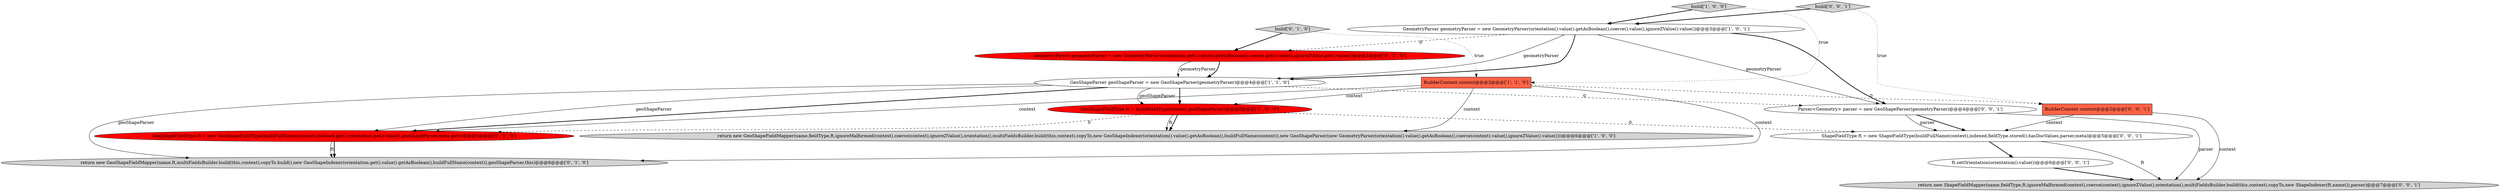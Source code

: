 digraph {
15 [style = filled, label = "Parser<Geometry> parser = new GeoShapeParser(geometryParser)@@@4@@@['0', '0', '1']", fillcolor = white, shape = ellipse image = "AAA0AAABBB3BBB"];
12 [style = filled, label = "ft.setOrientation(orientation().value())@@@6@@@['0', '0', '1']", fillcolor = white, shape = ellipse image = "AAA0AAABBB3BBB"];
8 [style = filled, label = "build['0', '1', '0']", fillcolor = lightgray, shape = diamond image = "AAA0AAABBB2BBB"];
2 [style = filled, label = "build['1', '0', '0']", fillcolor = lightgray, shape = diamond image = "AAA0AAABBB1BBB"];
14 [style = filled, label = "ShapeFieldType ft = new ShapeFieldType(buildFullName(context),indexed,fieldType.stored(),hasDocValues,parser,meta)@@@5@@@['0', '0', '1']", fillcolor = white, shape = ellipse image = "AAA0AAABBB3BBB"];
0 [style = filled, label = "BuilderContext context@@@2@@@['1', '1', '0']", fillcolor = tomato, shape = box image = "AAA0AAABBB1BBB"];
4 [style = filled, label = "GeometryParser geometryParser = new GeometryParser(orientation().value().getAsBoolean(),coerce().value(),ignoreZValue().value())@@@3@@@['1', '0', '1']", fillcolor = white, shape = ellipse image = "AAA0AAABBB1BBB"];
11 [style = filled, label = "return new ShapeFieldMapper(name,fieldType,ft,ignoreMalformed(context),coerce(context),ignoreZValue(),orientation(),multiFieldsBuilder.build(this,context),copyTo,new ShapeIndexer(ft.name()),parser)@@@7@@@['0', '0', '1']", fillcolor = lightgray, shape = ellipse image = "AAA0AAABBB3BBB"];
7 [style = filled, label = "GeometryParser geometryParser = new GeometryParser(orientation.get().value().getAsBoolean(),coerce.get().value(),ignoreZValue.get().value())@@@3@@@['0', '1', '0']", fillcolor = red, shape = ellipse image = "AAA1AAABBB2BBB"];
9 [style = filled, label = "return new GeoShapeFieldMapper(name,ft,multiFieldsBuilder.build(this,context),copyTo.build(),new GeoShapeIndexer(orientation.get().value().getAsBoolean(),buildFullName(context)),geoShapeParser,this)@@@6@@@['0', '1', '0']", fillcolor = lightgray, shape = ellipse image = "AAA0AAABBB2BBB"];
13 [style = filled, label = "build['0', '0', '1']", fillcolor = lightgray, shape = diamond image = "AAA0AAABBB3BBB"];
6 [style = filled, label = "GeoShapeFieldType ft = new GeoShapeFieldType(buildFullName(context),indexed.get(),orientation.get().value(),geoShapeParser,meta.get())@@@5@@@['0', '1', '0']", fillcolor = red, shape = ellipse image = "AAA1AAABBB2BBB"];
10 [style = filled, label = "BuilderContext context@@@2@@@['0', '0', '1']", fillcolor = tomato, shape = box image = "AAA0AAABBB3BBB"];
1 [style = filled, label = "GeoShapeFieldType ft = buildFieldType(context,geoShapeParser)@@@5@@@['1', '0', '0']", fillcolor = red, shape = ellipse image = "AAA1AAABBB1BBB"];
5 [style = filled, label = "GeoShapeParser geoShapeParser = new GeoShapeParser(geometryParser)@@@4@@@['1', '1', '0']", fillcolor = white, shape = ellipse image = "AAA0AAABBB1BBB"];
3 [style = filled, label = "return new GeoShapeFieldMapper(name,fieldType,ft,ignoreMalformed(context),coerce(context),ignoreZValue(),orientation(),multiFieldsBuilder.build(this,context),copyTo,new GeoShapeIndexer(orientation().value().getAsBoolean(),buildFullName(context)),new GeoShapeParser(new GeometryParser(orientation().value().getAsBoolean(),coerce(context).value(),ignoreZValue().value())))@@@6@@@['1', '0', '0']", fillcolor = lightgray, shape = ellipse image = "AAA0AAABBB1BBB"];
0->3 [style = solid, label="context"];
1->3 [style = solid, label="ft"];
2->0 [style = dotted, label="true"];
15->14 [style = bold, label=""];
1->14 [style = dashed, label="0"];
4->15 [style = bold, label=""];
7->5 [style = solid, label="geometryParser"];
5->1 [style = solid, label="geoShapeParser"];
1->3 [style = bold, label=""];
12->11 [style = bold, label=""];
4->15 [style = solid, label="geometryParser"];
13->10 [style = dotted, label="true"];
2->4 [style = bold, label=""];
5->9 [style = solid, label="geoShapeParser"];
0->10 [style = dashed, label="0"];
8->7 [style = bold, label=""];
15->14 [style = solid, label="parser"];
0->1 [style = solid, label="context"];
15->11 [style = solid, label="parser"];
4->5 [style = solid, label="geometryParser"];
0->9 [style = solid, label="context"];
10->11 [style = solid, label="context"];
5->1 [style = bold, label=""];
7->5 [style = bold, label=""];
5->6 [style = bold, label=""];
6->9 [style = solid, label="ft"];
4->7 [style = dashed, label="0"];
1->6 [style = dashed, label="0"];
0->6 [style = solid, label="context"];
14->12 [style = bold, label=""];
8->0 [style = dotted, label="true"];
14->11 [style = solid, label="ft"];
6->9 [style = bold, label=""];
5->6 [style = solid, label="geoShapeParser"];
5->15 [style = dashed, label="0"];
10->14 [style = solid, label="context"];
4->5 [style = bold, label=""];
13->4 [style = bold, label=""];
}
